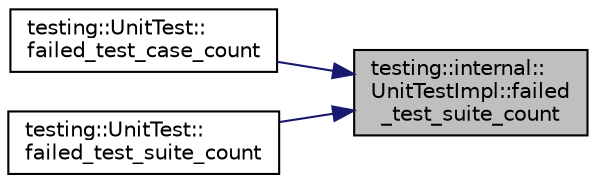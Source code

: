 digraph "testing::internal::UnitTestImpl::failed_test_suite_count"
{
 // LATEX_PDF_SIZE
  bgcolor="transparent";
  edge [fontname="Helvetica",fontsize="10",labelfontname="Helvetica",labelfontsize="10"];
  node [fontname="Helvetica",fontsize="10",shape=record];
  rankdir="RL";
  Node1 [label="testing::internal::\lUnitTestImpl::failed\l_test_suite_count",height=0.2,width=0.4,color="black", fillcolor="grey75", style="filled", fontcolor="black",tooltip=" "];
  Node1 -> Node2 [dir="back",color="midnightblue",fontsize="10",style="solid",fontname="Helvetica"];
  Node2 [label="testing::UnitTest::\lfailed_test_case_count",height=0.2,width=0.4,color="black",URL="$classtesting_1_1UnitTest.html#abc0fa297a4103f7cdd9627ae27d9d0ef",tooltip=" "];
  Node1 -> Node3 [dir="back",color="midnightblue",fontsize="10",style="solid",fontname="Helvetica"];
  Node3 [label="testing::UnitTest::\lfailed_test_suite_count",height=0.2,width=0.4,color="black",URL="$classtesting_1_1UnitTest.html#a118a74c8cc3845653893ed17245f44ac",tooltip=" "];
}
